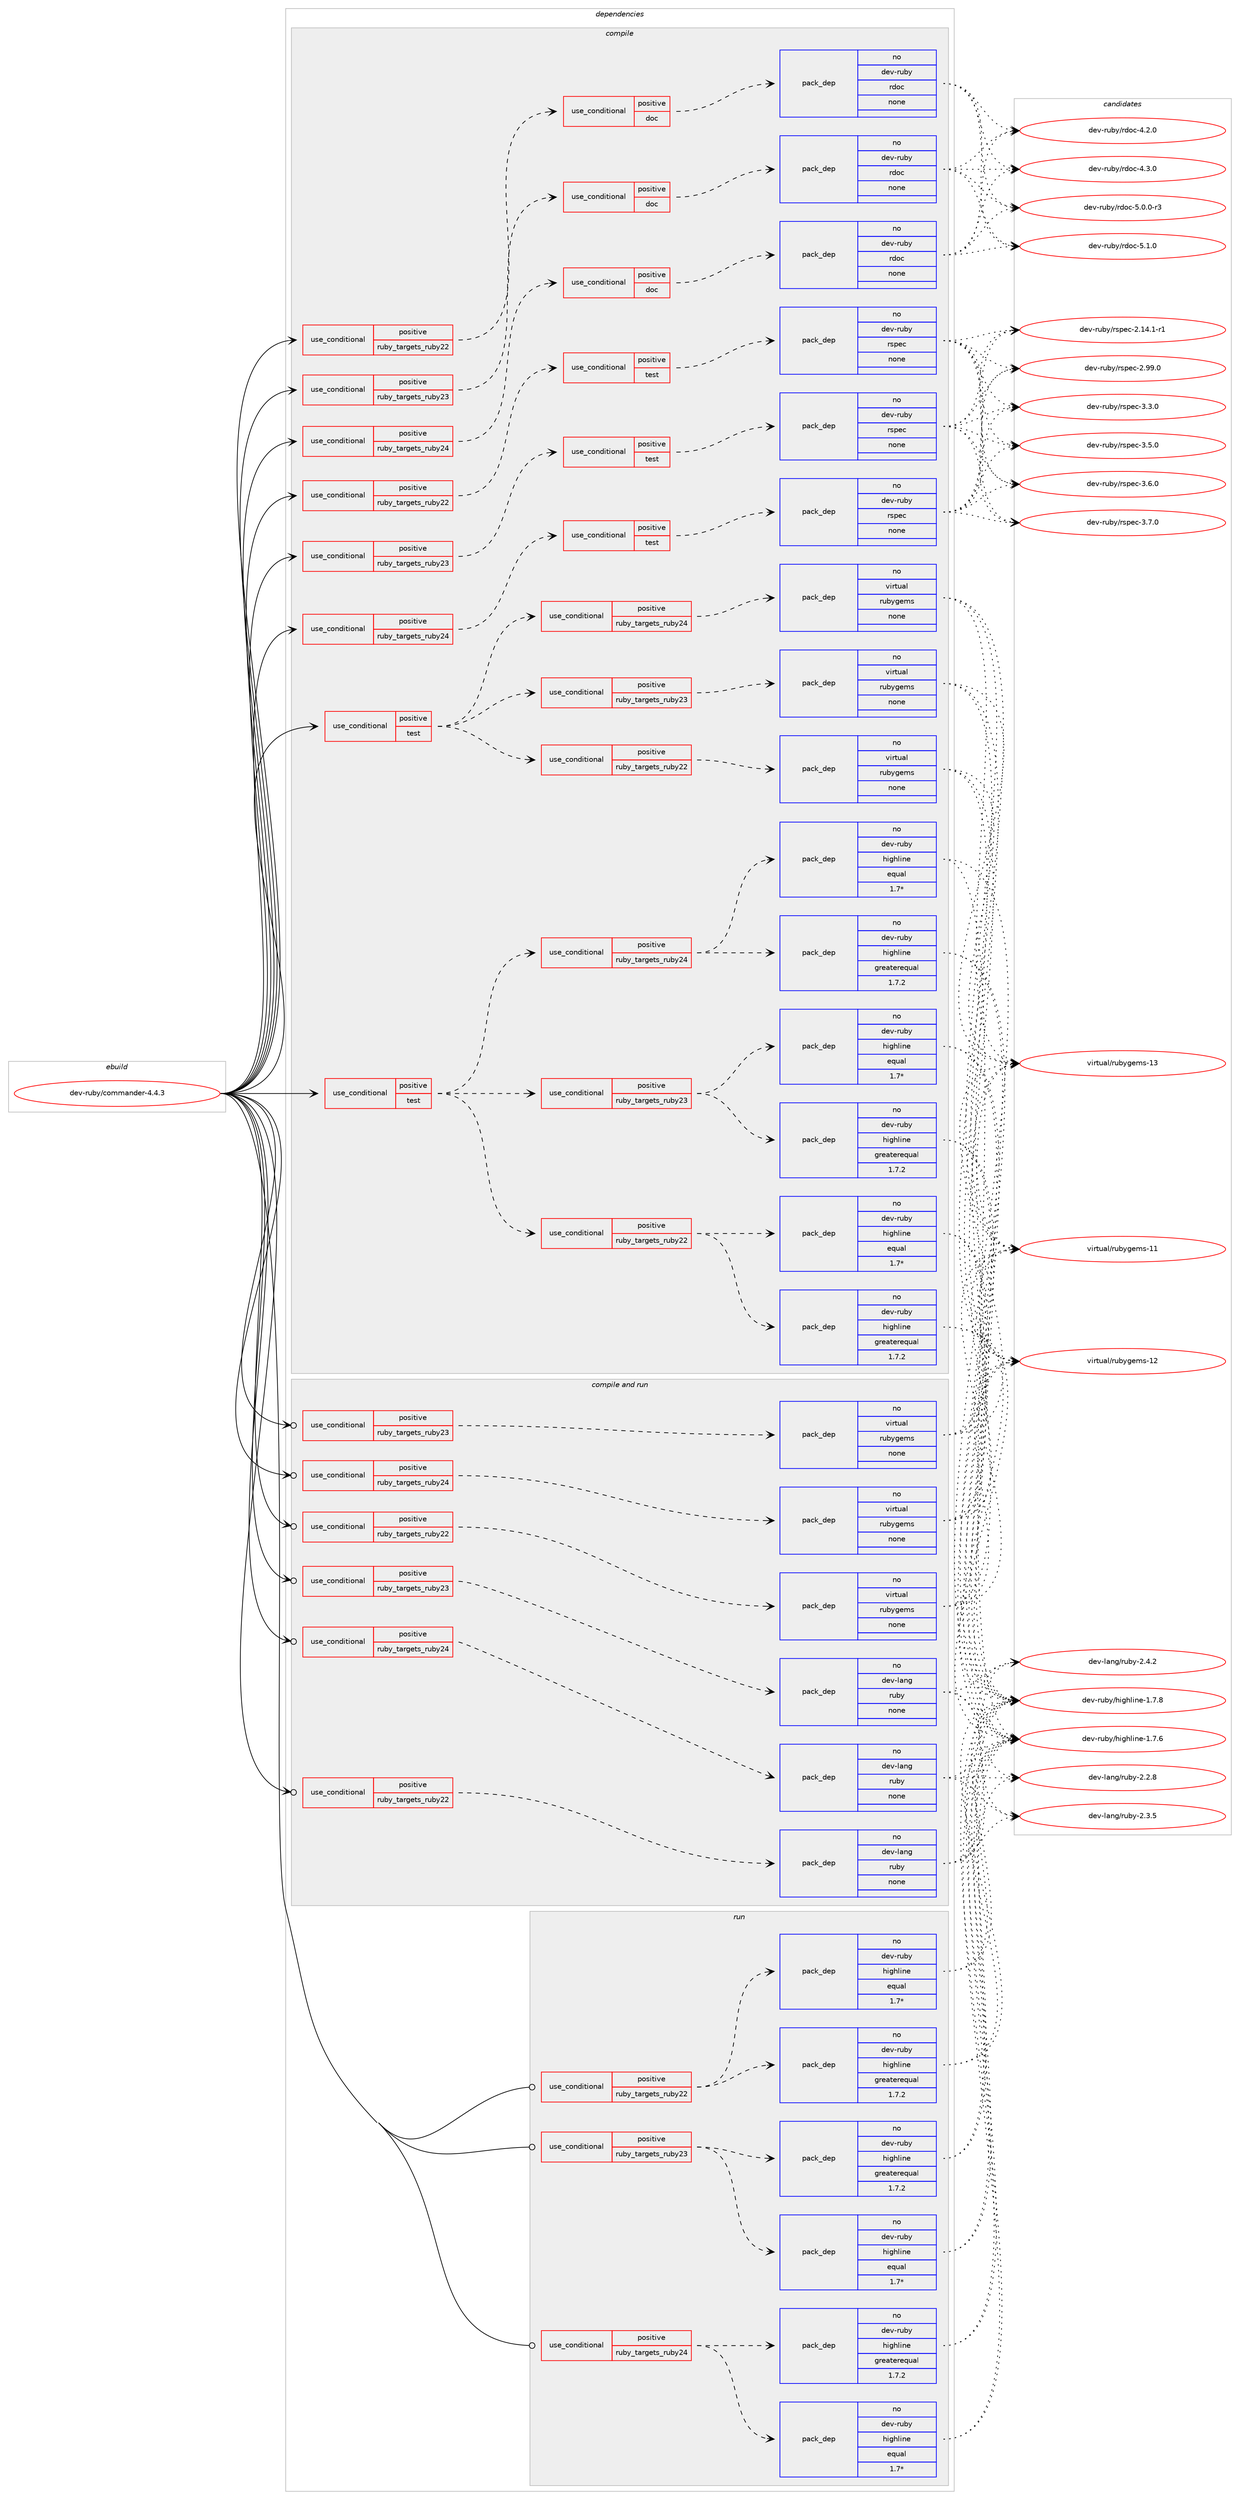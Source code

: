 digraph prolog {

# *************
# Graph options
# *************

newrank=true;
concentrate=true;
compound=true;
graph [rankdir=LR,fontname=Helvetica,fontsize=10,ranksep=1.5];#, ranksep=2.5, nodesep=0.2];
edge  [arrowhead=vee];
node  [fontname=Helvetica,fontsize=10];

# **********
# The ebuild
# **********

subgraph cluster_leftcol {
color=gray;
rank=same;
label=<<i>ebuild</i>>;
id [label="dev-ruby/commander-4.4.3", color=red, width=4, href="../dev-ruby/commander-4.4.3.svg"];
}

# ****************
# The dependencies
# ****************

subgraph cluster_midcol {
color=gray;
label=<<i>dependencies</i>>;
subgraph cluster_compile {
fillcolor="#eeeeee";
style=filled;
label=<<i>compile</i>>;
subgraph cond54605 {
dependency233995 [label=<<TABLE BORDER="0" CELLBORDER="1" CELLSPACING="0" CELLPADDING="4"><TR><TD ROWSPAN="3" CELLPADDING="10">use_conditional</TD></TR><TR><TD>positive</TD></TR><TR><TD>ruby_targets_ruby22</TD></TR></TABLE>>, shape=none, color=red];
subgraph cond54606 {
dependency233996 [label=<<TABLE BORDER="0" CELLBORDER="1" CELLSPACING="0" CELLPADDING="4"><TR><TD ROWSPAN="3" CELLPADDING="10">use_conditional</TD></TR><TR><TD>positive</TD></TR><TR><TD>doc</TD></TR></TABLE>>, shape=none, color=red];
subgraph pack175316 {
dependency233997 [label=<<TABLE BORDER="0" CELLBORDER="1" CELLSPACING="0" CELLPADDING="4" WIDTH="220"><TR><TD ROWSPAN="6" CELLPADDING="30">pack_dep</TD></TR><TR><TD WIDTH="110">no</TD></TR><TR><TD>dev-ruby</TD></TR><TR><TD>rdoc</TD></TR><TR><TD>none</TD></TR><TR><TD></TD></TR></TABLE>>, shape=none, color=blue];
}
dependency233996:e -> dependency233997:w [weight=20,style="dashed",arrowhead="vee"];
}
dependency233995:e -> dependency233996:w [weight=20,style="dashed",arrowhead="vee"];
}
id:e -> dependency233995:w [weight=20,style="solid",arrowhead="vee"];
subgraph cond54607 {
dependency233998 [label=<<TABLE BORDER="0" CELLBORDER="1" CELLSPACING="0" CELLPADDING="4"><TR><TD ROWSPAN="3" CELLPADDING="10">use_conditional</TD></TR><TR><TD>positive</TD></TR><TR><TD>ruby_targets_ruby22</TD></TR></TABLE>>, shape=none, color=red];
subgraph cond54608 {
dependency233999 [label=<<TABLE BORDER="0" CELLBORDER="1" CELLSPACING="0" CELLPADDING="4"><TR><TD ROWSPAN="3" CELLPADDING="10">use_conditional</TD></TR><TR><TD>positive</TD></TR><TR><TD>test</TD></TR></TABLE>>, shape=none, color=red];
subgraph pack175317 {
dependency234000 [label=<<TABLE BORDER="0" CELLBORDER="1" CELLSPACING="0" CELLPADDING="4" WIDTH="220"><TR><TD ROWSPAN="6" CELLPADDING="30">pack_dep</TD></TR><TR><TD WIDTH="110">no</TD></TR><TR><TD>dev-ruby</TD></TR><TR><TD>rspec</TD></TR><TR><TD>none</TD></TR><TR><TD></TD></TR></TABLE>>, shape=none, color=blue];
}
dependency233999:e -> dependency234000:w [weight=20,style="dashed",arrowhead="vee"];
}
dependency233998:e -> dependency233999:w [weight=20,style="dashed",arrowhead="vee"];
}
id:e -> dependency233998:w [weight=20,style="solid",arrowhead="vee"];
subgraph cond54609 {
dependency234001 [label=<<TABLE BORDER="0" CELLBORDER="1" CELLSPACING="0" CELLPADDING="4"><TR><TD ROWSPAN="3" CELLPADDING="10">use_conditional</TD></TR><TR><TD>positive</TD></TR><TR><TD>ruby_targets_ruby23</TD></TR></TABLE>>, shape=none, color=red];
subgraph cond54610 {
dependency234002 [label=<<TABLE BORDER="0" CELLBORDER="1" CELLSPACING="0" CELLPADDING="4"><TR><TD ROWSPAN="3" CELLPADDING="10">use_conditional</TD></TR><TR><TD>positive</TD></TR><TR><TD>doc</TD></TR></TABLE>>, shape=none, color=red];
subgraph pack175318 {
dependency234003 [label=<<TABLE BORDER="0" CELLBORDER="1" CELLSPACING="0" CELLPADDING="4" WIDTH="220"><TR><TD ROWSPAN="6" CELLPADDING="30">pack_dep</TD></TR><TR><TD WIDTH="110">no</TD></TR><TR><TD>dev-ruby</TD></TR><TR><TD>rdoc</TD></TR><TR><TD>none</TD></TR><TR><TD></TD></TR></TABLE>>, shape=none, color=blue];
}
dependency234002:e -> dependency234003:w [weight=20,style="dashed",arrowhead="vee"];
}
dependency234001:e -> dependency234002:w [weight=20,style="dashed",arrowhead="vee"];
}
id:e -> dependency234001:w [weight=20,style="solid",arrowhead="vee"];
subgraph cond54611 {
dependency234004 [label=<<TABLE BORDER="0" CELLBORDER="1" CELLSPACING="0" CELLPADDING="4"><TR><TD ROWSPAN="3" CELLPADDING="10">use_conditional</TD></TR><TR><TD>positive</TD></TR><TR><TD>ruby_targets_ruby23</TD></TR></TABLE>>, shape=none, color=red];
subgraph cond54612 {
dependency234005 [label=<<TABLE BORDER="0" CELLBORDER="1" CELLSPACING="0" CELLPADDING="4"><TR><TD ROWSPAN="3" CELLPADDING="10">use_conditional</TD></TR><TR><TD>positive</TD></TR><TR><TD>test</TD></TR></TABLE>>, shape=none, color=red];
subgraph pack175319 {
dependency234006 [label=<<TABLE BORDER="0" CELLBORDER="1" CELLSPACING="0" CELLPADDING="4" WIDTH="220"><TR><TD ROWSPAN="6" CELLPADDING="30">pack_dep</TD></TR><TR><TD WIDTH="110">no</TD></TR><TR><TD>dev-ruby</TD></TR><TR><TD>rspec</TD></TR><TR><TD>none</TD></TR><TR><TD></TD></TR></TABLE>>, shape=none, color=blue];
}
dependency234005:e -> dependency234006:w [weight=20,style="dashed",arrowhead="vee"];
}
dependency234004:e -> dependency234005:w [weight=20,style="dashed",arrowhead="vee"];
}
id:e -> dependency234004:w [weight=20,style="solid",arrowhead="vee"];
subgraph cond54613 {
dependency234007 [label=<<TABLE BORDER="0" CELLBORDER="1" CELLSPACING="0" CELLPADDING="4"><TR><TD ROWSPAN="3" CELLPADDING="10">use_conditional</TD></TR><TR><TD>positive</TD></TR><TR><TD>ruby_targets_ruby24</TD></TR></TABLE>>, shape=none, color=red];
subgraph cond54614 {
dependency234008 [label=<<TABLE BORDER="0" CELLBORDER="1" CELLSPACING="0" CELLPADDING="4"><TR><TD ROWSPAN="3" CELLPADDING="10">use_conditional</TD></TR><TR><TD>positive</TD></TR><TR><TD>doc</TD></TR></TABLE>>, shape=none, color=red];
subgraph pack175320 {
dependency234009 [label=<<TABLE BORDER="0" CELLBORDER="1" CELLSPACING="0" CELLPADDING="4" WIDTH="220"><TR><TD ROWSPAN="6" CELLPADDING="30">pack_dep</TD></TR><TR><TD WIDTH="110">no</TD></TR><TR><TD>dev-ruby</TD></TR><TR><TD>rdoc</TD></TR><TR><TD>none</TD></TR><TR><TD></TD></TR></TABLE>>, shape=none, color=blue];
}
dependency234008:e -> dependency234009:w [weight=20,style="dashed",arrowhead="vee"];
}
dependency234007:e -> dependency234008:w [weight=20,style="dashed",arrowhead="vee"];
}
id:e -> dependency234007:w [weight=20,style="solid",arrowhead="vee"];
subgraph cond54615 {
dependency234010 [label=<<TABLE BORDER="0" CELLBORDER="1" CELLSPACING="0" CELLPADDING="4"><TR><TD ROWSPAN="3" CELLPADDING="10">use_conditional</TD></TR><TR><TD>positive</TD></TR><TR><TD>ruby_targets_ruby24</TD></TR></TABLE>>, shape=none, color=red];
subgraph cond54616 {
dependency234011 [label=<<TABLE BORDER="0" CELLBORDER="1" CELLSPACING="0" CELLPADDING="4"><TR><TD ROWSPAN="3" CELLPADDING="10">use_conditional</TD></TR><TR><TD>positive</TD></TR><TR><TD>test</TD></TR></TABLE>>, shape=none, color=red];
subgraph pack175321 {
dependency234012 [label=<<TABLE BORDER="0" CELLBORDER="1" CELLSPACING="0" CELLPADDING="4" WIDTH="220"><TR><TD ROWSPAN="6" CELLPADDING="30">pack_dep</TD></TR><TR><TD WIDTH="110">no</TD></TR><TR><TD>dev-ruby</TD></TR><TR><TD>rspec</TD></TR><TR><TD>none</TD></TR><TR><TD></TD></TR></TABLE>>, shape=none, color=blue];
}
dependency234011:e -> dependency234012:w [weight=20,style="dashed",arrowhead="vee"];
}
dependency234010:e -> dependency234011:w [weight=20,style="dashed",arrowhead="vee"];
}
id:e -> dependency234010:w [weight=20,style="solid",arrowhead="vee"];
subgraph cond54617 {
dependency234013 [label=<<TABLE BORDER="0" CELLBORDER="1" CELLSPACING="0" CELLPADDING="4"><TR><TD ROWSPAN="3" CELLPADDING="10">use_conditional</TD></TR><TR><TD>positive</TD></TR><TR><TD>test</TD></TR></TABLE>>, shape=none, color=red];
subgraph cond54618 {
dependency234014 [label=<<TABLE BORDER="0" CELLBORDER="1" CELLSPACING="0" CELLPADDING="4"><TR><TD ROWSPAN="3" CELLPADDING="10">use_conditional</TD></TR><TR><TD>positive</TD></TR><TR><TD>ruby_targets_ruby22</TD></TR></TABLE>>, shape=none, color=red];
subgraph pack175322 {
dependency234015 [label=<<TABLE BORDER="0" CELLBORDER="1" CELLSPACING="0" CELLPADDING="4" WIDTH="220"><TR><TD ROWSPAN="6" CELLPADDING="30">pack_dep</TD></TR><TR><TD WIDTH="110">no</TD></TR><TR><TD>dev-ruby</TD></TR><TR><TD>highline</TD></TR><TR><TD>greaterequal</TD></TR><TR><TD>1.7.2</TD></TR></TABLE>>, shape=none, color=blue];
}
dependency234014:e -> dependency234015:w [weight=20,style="dashed",arrowhead="vee"];
subgraph pack175323 {
dependency234016 [label=<<TABLE BORDER="0" CELLBORDER="1" CELLSPACING="0" CELLPADDING="4" WIDTH="220"><TR><TD ROWSPAN="6" CELLPADDING="30">pack_dep</TD></TR><TR><TD WIDTH="110">no</TD></TR><TR><TD>dev-ruby</TD></TR><TR><TD>highline</TD></TR><TR><TD>equal</TD></TR><TR><TD>1.7*</TD></TR></TABLE>>, shape=none, color=blue];
}
dependency234014:e -> dependency234016:w [weight=20,style="dashed",arrowhead="vee"];
}
dependency234013:e -> dependency234014:w [weight=20,style="dashed",arrowhead="vee"];
subgraph cond54619 {
dependency234017 [label=<<TABLE BORDER="0" CELLBORDER="1" CELLSPACING="0" CELLPADDING="4"><TR><TD ROWSPAN="3" CELLPADDING="10">use_conditional</TD></TR><TR><TD>positive</TD></TR><TR><TD>ruby_targets_ruby23</TD></TR></TABLE>>, shape=none, color=red];
subgraph pack175324 {
dependency234018 [label=<<TABLE BORDER="0" CELLBORDER="1" CELLSPACING="0" CELLPADDING="4" WIDTH="220"><TR><TD ROWSPAN="6" CELLPADDING="30">pack_dep</TD></TR><TR><TD WIDTH="110">no</TD></TR><TR><TD>dev-ruby</TD></TR><TR><TD>highline</TD></TR><TR><TD>greaterequal</TD></TR><TR><TD>1.7.2</TD></TR></TABLE>>, shape=none, color=blue];
}
dependency234017:e -> dependency234018:w [weight=20,style="dashed",arrowhead="vee"];
subgraph pack175325 {
dependency234019 [label=<<TABLE BORDER="0" CELLBORDER="1" CELLSPACING="0" CELLPADDING="4" WIDTH="220"><TR><TD ROWSPAN="6" CELLPADDING="30">pack_dep</TD></TR><TR><TD WIDTH="110">no</TD></TR><TR><TD>dev-ruby</TD></TR><TR><TD>highline</TD></TR><TR><TD>equal</TD></TR><TR><TD>1.7*</TD></TR></TABLE>>, shape=none, color=blue];
}
dependency234017:e -> dependency234019:w [weight=20,style="dashed",arrowhead="vee"];
}
dependency234013:e -> dependency234017:w [weight=20,style="dashed",arrowhead="vee"];
subgraph cond54620 {
dependency234020 [label=<<TABLE BORDER="0" CELLBORDER="1" CELLSPACING="0" CELLPADDING="4"><TR><TD ROWSPAN="3" CELLPADDING="10">use_conditional</TD></TR><TR><TD>positive</TD></TR><TR><TD>ruby_targets_ruby24</TD></TR></TABLE>>, shape=none, color=red];
subgraph pack175326 {
dependency234021 [label=<<TABLE BORDER="0" CELLBORDER="1" CELLSPACING="0" CELLPADDING="4" WIDTH="220"><TR><TD ROWSPAN="6" CELLPADDING="30">pack_dep</TD></TR><TR><TD WIDTH="110">no</TD></TR><TR><TD>dev-ruby</TD></TR><TR><TD>highline</TD></TR><TR><TD>greaterequal</TD></TR><TR><TD>1.7.2</TD></TR></TABLE>>, shape=none, color=blue];
}
dependency234020:e -> dependency234021:w [weight=20,style="dashed",arrowhead="vee"];
subgraph pack175327 {
dependency234022 [label=<<TABLE BORDER="0" CELLBORDER="1" CELLSPACING="0" CELLPADDING="4" WIDTH="220"><TR><TD ROWSPAN="6" CELLPADDING="30">pack_dep</TD></TR><TR><TD WIDTH="110">no</TD></TR><TR><TD>dev-ruby</TD></TR><TR><TD>highline</TD></TR><TR><TD>equal</TD></TR><TR><TD>1.7*</TD></TR></TABLE>>, shape=none, color=blue];
}
dependency234020:e -> dependency234022:w [weight=20,style="dashed",arrowhead="vee"];
}
dependency234013:e -> dependency234020:w [weight=20,style="dashed",arrowhead="vee"];
}
id:e -> dependency234013:w [weight=20,style="solid",arrowhead="vee"];
subgraph cond54621 {
dependency234023 [label=<<TABLE BORDER="0" CELLBORDER="1" CELLSPACING="0" CELLPADDING="4"><TR><TD ROWSPAN="3" CELLPADDING="10">use_conditional</TD></TR><TR><TD>positive</TD></TR><TR><TD>test</TD></TR></TABLE>>, shape=none, color=red];
subgraph cond54622 {
dependency234024 [label=<<TABLE BORDER="0" CELLBORDER="1" CELLSPACING="0" CELLPADDING="4"><TR><TD ROWSPAN="3" CELLPADDING="10">use_conditional</TD></TR><TR><TD>positive</TD></TR><TR><TD>ruby_targets_ruby22</TD></TR></TABLE>>, shape=none, color=red];
subgraph pack175328 {
dependency234025 [label=<<TABLE BORDER="0" CELLBORDER="1" CELLSPACING="0" CELLPADDING="4" WIDTH="220"><TR><TD ROWSPAN="6" CELLPADDING="30">pack_dep</TD></TR><TR><TD WIDTH="110">no</TD></TR><TR><TD>virtual</TD></TR><TR><TD>rubygems</TD></TR><TR><TD>none</TD></TR><TR><TD></TD></TR></TABLE>>, shape=none, color=blue];
}
dependency234024:e -> dependency234025:w [weight=20,style="dashed",arrowhead="vee"];
}
dependency234023:e -> dependency234024:w [weight=20,style="dashed",arrowhead="vee"];
subgraph cond54623 {
dependency234026 [label=<<TABLE BORDER="0" CELLBORDER="1" CELLSPACING="0" CELLPADDING="4"><TR><TD ROWSPAN="3" CELLPADDING="10">use_conditional</TD></TR><TR><TD>positive</TD></TR><TR><TD>ruby_targets_ruby23</TD></TR></TABLE>>, shape=none, color=red];
subgraph pack175329 {
dependency234027 [label=<<TABLE BORDER="0" CELLBORDER="1" CELLSPACING="0" CELLPADDING="4" WIDTH="220"><TR><TD ROWSPAN="6" CELLPADDING="30">pack_dep</TD></TR><TR><TD WIDTH="110">no</TD></TR><TR><TD>virtual</TD></TR><TR><TD>rubygems</TD></TR><TR><TD>none</TD></TR><TR><TD></TD></TR></TABLE>>, shape=none, color=blue];
}
dependency234026:e -> dependency234027:w [weight=20,style="dashed",arrowhead="vee"];
}
dependency234023:e -> dependency234026:w [weight=20,style="dashed",arrowhead="vee"];
subgraph cond54624 {
dependency234028 [label=<<TABLE BORDER="0" CELLBORDER="1" CELLSPACING="0" CELLPADDING="4"><TR><TD ROWSPAN="3" CELLPADDING="10">use_conditional</TD></TR><TR><TD>positive</TD></TR><TR><TD>ruby_targets_ruby24</TD></TR></TABLE>>, shape=none, color=red];
subgraph pack175330 {
dependency234029 [label=<<TABLE BORDER="0" CELLBORDER="1" CELLSPACING="0" CELLPADDING="4" WIDTH="220"><TR><TD ROWSPAN="6" CELLPADDING="30">pack_dep</TD></TR><TR><TD WIDTH="110">no</TD></TR><TR><TD>virtual</TD></TR><TR><TD>rubygems</TD></TR><TR><TD>none</TD></TR><TR><TD></TD></TR></TABLE>>, shape=none, color=blue];
}
dependency234028:e -> dependency234029:w [weight=20,style="dashed",arrowhead="vee"];
}
dependency234023:e -> dependency234028:w [weight=20,style="dashed",arrowhead="vee"];
}
id:e -> dependency234023:w [weight=20,style="solid",arrowhead="vee"];
}
subgraph cluster_compileandrun {
fillcolor="#eeeeee";
style=filled;
label=<<i>compile and run</i>>;
subgraph cond54625 {
dependency234030 [label=<<TABLE BORDER="0" CELLBORDER="1" CELLSPACING="0" CELLPADDING="4"><TR><TD ROWSPAN="3" CELLPADDING="10">use_conditional</TD></TR><TR><TD>positive</TD></TR><TR><TD>ruby_targets_ruby22</TD></TR></TABLE>>, shape=none, color=red];
subgraph pack175331 {
dependency234031 [label=<<TABLE BORDER="0" CELLBORDER="1" CELLSPACING="0" CELLPADDING="4" WIDTH="220"><TR><TD ROWSPAN="6" CELLPADDING="30">pack_dep</TD></TR><TR><TD WIDTH="110">no</TD></TR><TR><TD>dev-lang</TD></TR><TR><TD>ruby</TD></TR><TR><TD>none</TD></TR><TR><TD></TD></TR></TABLE>>, shape=none, color=blue];
}
dependency234030:e -> dependency234031:w [weight=20,style="dashed",arrowhead="vee"];
}
id:e -> dependency234030:w [weight=20,style="solid",arrowhead="odotvee"];
subgraph cond54626 {
dependency234032 [label=<<TABLE BORDER="0" CELLBORDER="1" CELLSPACING="0" CELLPADDING="4"><TR><TD ROWSPAN="3" CELLPADDING="10">use_conditional</TD></TR><TR><TD>positive</TD></TR><TR><TD>ruby_targets_ruby22</TD></TR></TABLE>>, shape=none, color=red];
subgraph pack175332 {
dependency234033 [label=<<TABLE BORDER="0" CELLBORDER="1" CELLSPACING="0" CELLPADDING="4" WIDTH="220"><TR><TD ROWSPAN="6" CELLPADDING="30">pack_dep</TD></TR><TR><TD WIDTH="110">no</TD></TR><TR><TD>virtual</TD></TR><TR><TD>rubygems</TD></TR><TR><TD>none</TD></TR><TR><TD></TD></TR></TABLE>>, shape=none, color=blue];
}
dependency234032:e -> dependency234033:w [weight=20,style="dashed",arrowhead="vee"];
}
id:e -> dependency234032:w [weight=20,style="solid",arrowhead="odotvee"];
subgraph cond54627 {
dependency234034 [label=<<TABLE BORDER="0" CELLBORDER="1" CELLSPACING="0" CELLPADDING="4"><TR><TD ROWSPAN="3" CELLPADDING="10">use_conditional</TD></TR><TR><TD>positive</TD></TR><TR><TD>ruby_targets_ruby23</TD></TR></TABLE>>, shape=none, color=red];
subgraph pack175333 {
dependency234035 [label=<<TABLE BORDER="0" CELLBORDER="1" CELLSPACING="0" CELLPADDING="4" WIDTH="220"><TR><TD ROWSPAN="6" CELLPADDING="30">pack_dep</TD></TR><TR><TD WIDTH="110">no</TD></TR><TR><TD>dev-lang</TD></TR><TR><TD>ruby</TD></TR><TR><TD>none</TD></TR><TR><TD></TD></TR></TABLE>>, shape=none, color=blue];
}
dependency234034:e -> dependency234035:w [weight=20,style="dashed",arrowhead="vee"];
}
id:e -> dependency234034:w [weight=20,style="solid",arrowhead="odotvee"];
subgraph cond54628 {
dependency234036 [label=<<TABLE BORDER="0" CELLBORDER="1" CELLSPACING="0" CELLPADDING="4"><TR><TD ROWSPAN="3" CELLPADDING="10">use_conditional</TD></TR><TR><TD>positive</TD></TR><TR><TD>ruby_targets_ruby23</TD></TR></TABLE>>, shape=none, color=red];
subgraph pack175334 {
dependency234037 [label=<<TABLE BORDER="0" CELLBORDER="1" CELLSPACING="0" CELLPADDING="4" WIDTH="220"><TR><TD ROWSPAN="6" CELLPADDING="30">pack_dep</TD></TR><TR><TD WIDTH="110">no</TD></TR><TR><TD>virtual</TD></TR><TR><TD>rubygems</TD></TR><TR><TD>none</TD></TR><TR><TD></TD></TR></TABLE>>, shape=none, color=blue];
}
dependency234036:e -> dependency234037:w [weight=20,style="dashed",arrowhead="vee"];
}
id:e -> dependency234036:w [weight=20,style="solid",arrowhead="odotvee"];
subgraph cond54629 {
dependency234038 [label=<<TABLE BORDER="0" CELLBORDER="1" CELLSPACING="0" CELLPADDING="4"><TR><TD ROWSPAN="3" CELLPADDING="10">use_conditional</TD></TR><TR><TD>positive</TD></TR><TR><TD>ruby_targets_ruby24</TD></TR></TABLE>>, shape=none, color=red];
subgraph pack175335 {
dependency234039 [label=<<TABLE BORDER="0" CELLBORDER="1" CELLSPACING="0" CELLPADDING="4" WIDTH="220"><TR><TD ROWSPAN="6" CELLPADDING="30">pack_dep</TD></TR><TR><TD WIDTH="110">no</TD></TR><TR><TD>dev-lang</TD></TR><TR><TD>ruby</TD></TR><TR><TD>none</TD></TR><TR><TD></TD></TR></TABLE>>, shape=none, color=blue];
}
dependency234038:e -> dependency234039:w [weight=20,style="dashed",arrowhead="vee"];
}
id:e -> dependency234038:w [weight=20,style="solid",arrowhead="odotvee"];
subgraph cond54630 {
dependency234040 [label=<<TABLE BORDER="0" CELLBORDER="1" CELLSPACING="0" CELLPADDING="4"><TR><TD ROWSPAN="3" CELLPADDING="10">use_conditional</TD></TR><TR><TD>positive</TD></TR><TR><TD>ruby_targets_ruby24</TD></TR></TABLE>>, shape=none, color=red];
subgraph pack175336 {
dependency234041 [label=<<TABLE BORDER="0" CELLBORDER="1" CELLSPACING="0" CELLPADDING="4" WIDTH="220"><TR><TD ROWSPAN="6" CELLPADDING="30">pack_dep</TD></TR><TR><TD WIDTH="110">no</TD></TR><TR><TD>virtual</TD></TR><TR><TD>rubygems</TD></TR><TR><TD>none</TD></TR><TR><TD></TD></TR></TABLE>>, shape=none, color=blue];
}
dependency234040:e -> dependency234041:w [weight=20,style="dashed",arrowhead="vee"];
}
id:e -> dependency234040:w [weight=20,style="solid",arrowhead="odotvee"];
}
subgraph cluster_run {
fillcolor="#eeeeee";
style=filled;
label=<<i>run</i>>;
subgraph cond54631 {
dependency234042 [label=<<TABLE BORDER="0" CELLBORDER="1" CELLSPACING="0" CELLPADDING="4"><TR><TD ROWSPAN="3" CELLPADDING="10">use_conditional</TD></TR><TR><TD>positive</TD></TR><TR><TD>ruby_targets_ruby22</TD></TR></TABLE>>, shape=none, color=red];
subgraph pack175337 {
dependency234043 [label=<<TABLE BORDER="0" CELLBORDER="1" CELLSPACING="0" CELLPADDING="4" WIDTH="220"><TR><TD ROWSPAN="6" CELLPADDING="30">pack_dep</TD></TR><TR><TD WIDTH="110">no</TD></TR><TR><TD>dev-ruby</TD></TR><TR><TD>highline</TD></TR><TR><TD>greaterequal</TD></TR><TR><TD>1.7.2</TD></TR></TABLE>>, shape=none, color=blue];
}
dependency234042:e -> dependency234043:w [weight=20,style="dashed",arrowhead="vee"];
subgraph pack175338 {
dependency234044 [label=<<TABLE BORDER="0" CELLBORDER="1" CELLSPACING="0" CELLPADDING="4" WIDTH="220"><TR><TD ROWSPAN="6" CELLPADDING="30">pack_dep</TD></TR><TR><TD WIDTH="110">no</TD></TR><TR><TD>dev-ruby</TD></TR><TR><TD>highline</TD></TR><TR><TD>equal</TD></TR><TR><TD>1.7*</TD></TR></TABLE>>, shape=none, color=blue];
}
dependency234042:e -> dependency234044:w [weight=20,style="dashed",arrowhead="vee"];
}
id:e -> dependency234042:w [weight=20,style="solid",arrowhead="odot"];
subgraph cond54632 {
dependency234045 [label=<<TABLE BORDER="0" CELLBORDER="1" CELLSPACING="0" CELLPADDING="4"><TR><TD ROWSPAN="3" CELLPADDING="10">use_conditional</TD></TR><TR><TD>positive</TD></TR><TR><TD>ruby_targets_ruby23</TD></TR></TABLE>>, shape=none, color=red];
subgraph pack175339 {
dependency234046 [label=<<TABLE BORDER="0" CELLBORDER="1" CELLSPACING="0" CELLPADDING="4" WIDTH="220"><TR><TD ROWSPAN="6" CELLPADDING="30">pack_dep</TD></TR><TR><TD WIDTH="110">no</TD></TR><TR><TD>dev-ruby</TD></TR><TR><TD>highline</TD></TR><TR><TD>greaterequal</TD></TR><TR><TD>1.7.2</TD></TR></TABLE>>, shape=none, color=blue];
}
dependency234045:e -> dependency234046:w [weight=20,style="dashed",arrowhead="vee"];
subgraph pack175340 {
dependency234047 [label=<<TABLE BORDER="0" CELLBORDER="1" CELLSPACING="0" CELLPADDING="4" WIDTH="220"><TR><TD ROWSPAN="6" CELLPADDING="30">pack_dep</TD></TR><TR><TD WIDTH="110">no</TD></TR><TR><TD>dev-ruby</TD></TR><TR><TD>highline</TD></TR><TR><TD>equal</TD></TR><TR><TD>1.7*</TD></TR></TABLE>>, shape=none, color=blue];
}
dependency234045:e -> dependency234047:w [weight=20,style="dashed",arrowhead="vee"];
}
id:e -> dependency234045:w [weight=20,style="solid",arrowhead="odot"];
subgraph cond54633 {
dependency234048 [label=<<TABLE BORDER="0" CELLBORDER="1" CELLSPACING="0" CELLPADDING="4"><TR><TD ROWSPAN="3" CELLPADDING="10">use_conditional</TD></TR><TR><TD>positive</TD></TR><TR><TD>ruby_targets_ruby24</TD></TR></TABLE>>, shape=none, color=red];
subgraph pack175341 {
dependency234049 [label=<<TABLE BORDER="0" CELLBORDER="1" CELLSPACING="0" CELLPADDING="4" WIDTH="220"><TR><TD ROWSPAN="6" CELLPADDING="30">pack_dep</TD></TR><TR><TD WIDTH="110">no</TD></TR><TR><TD>dev-ruby</TD></TR><TR><TD>highline</TD></TR><TR><TD>greaterequal</TD></TR><TR><TD>1.7.2</TD></TR></TABLE>>, shape=none, color=blue];
}
dependency234048:e -> dependency234049:w [weight=20,style="dashed",arrowhead="vee"];
subgraph pack175342 {
dependency234050 [label=<<TABLE BORDER="0" CELLBORDER="1" CELLSPACING="0" CELLPADDING="4" WIDTH="220"><TR><TD ROWSPAN="6" CELLPADDING="30">pack_dep</TD></TR><TR><TD WIDTH="110">no</TD></TR><TR><TD>dev-ruby</TD></TR><TR><TD>highline</TD></TR><TR><TD>equal</TD></TR><TR><TD>1.7*</TD></TR></TABLE>>, shape=none, color=blue];
}
dependency234048:e -> dependency234050:w [weight=20,style="dashed",arrowhead="vee"];
}
id:e -> dependency234048:w [weight=20,style="solid",arrowhead="odot"];
}
}

# **************
# The candidates
# **************

subgraph cluster_choices {
rank=same;
color=gray;
label=<<i>candidates</i>>;

subgraph choice175316 {
color=black;
nodesep=1;
choice10010111845114117981214711410011199455246504648 [label="dev-ruby/rdoc-4.2.0", color=red, width=4,href="../dev-ruby/rdoc-4.2.0.svg"];
choice10010111845114117981214711410011199455246514648 [label="dev-ruby/rdoc-4.3.0", color=red, width=4,href="../dev-ruby/rdoc-4.3.0.svg"];
choice100101118451141179812147114100111994553464846484511451 [label="dev-ruby/rdoc-5.0.0-r3", color=red, width=4,href="../dev-ruby/rdoc-5.0.0-r3.svg"];
choice10010111845114117981214711410011199455346494648 [label="dev-ruby/rdoc-5.1.0", color=red, width=4,href="../dev-ruby/rdoc-5.1.0.svg"];
dependency233997:e -> choice10010111845114117981214711410011199455246504648:w [style=dotted,weight="100"];
dependency233997:e -> choice10010111845114117981214711410011199455246514648:w [style=dotted,weight="100"];
dependency233997:e -> choice100101118451141179812147114100111994553464846484511451:w [style=dotted,weight="100"];
dependency233997:e -> choice10010111845114117981214711410011199455346494648:w [style=dotted,weight="100"];
}
subgraph choice175317 {
color=black;
nodesep=1;
choice10010111845114117981214711411511210199455046495246494511449 [label="dev-ruby/rspec-2.14.1-r1", color=red, width=4,href="../dev-ruby/rspec-2.14.1-r1.svg"];
choice1001011184511411798121471141151121019945504657574648 [label="dev-ruby/rspec-2.99.0", color=red, width=4,href="../dev-ruby/rspec-2.99.0.svg"];
choice10010111845114117981214711411511210199455146514648 [label="dev-ruby/rspec-3.3.0", color=red, width=4,href="../dev-ruby/rspec-3.3.0.svg"];
choice10010111845114117981214711411511210199455146534648 [label="dev-ruby/rspec-3.5.0", color=red, width=4,href="../dev-ruby/rspec-3.5.0.svg"];
choice10010111845114117981214711411511210199455146544648 [label="dev-ruby/rspec-3.6.0", color=red, width=4,href="../dev-ruby/rspec-3.6.0.svg"];
choice10010111845114117981214711411511210199455146554648 [label="dev-ruby/rspec-3.7.0", color=red, width=4,href="../dev-ruby/rspec-3.7.0.svg"];
dependency234000:e -> choice10010111845114117981214711411511210199455046495246494511449:w [style=dotted,weight="100"];
dependency234000:e -> choice1001011184511411798121471141151121019945504657574648:w [style=dotted,weight="100"];
dependency234000:e -> choice10010111845114117981214711411511210199455146514648:w [style=dotted,weight="100"];
dependency234000:e -> choice10010111845114117981214711411511210199455146534648:w [style=dotted,weight="100"];
dependency234000:e -> choice10010111845114117981214711411511210199455146544648:w [style=dotted,weight="100"];
dependency234000:e -> choice10010111845114117981214711411511210199455146554648:w [style=dotted,weight="100"];
}
subgraph choice175318 {
color=black;
nodesep=1;
choice10010111845114117981214711410011199455246504648 [label="dev-ruby/rdoc-4.2.0", color=red, width=4,href="../dev-ruby/rdoc-4.2.0.svg"];
choice10010111845114117981214711410011199455246514648 [label="dev-ruby/rdoc-4.3.0", color=red, width=4,href="../dev-ruby/rdoc-4.3.0.svg"];
choice100101118451141179812147114100111994553464846484511451 [label="dev-ruby/rdoc-5.0.0-r3", color=red, width=4,href="../dev-ruby/rdoc-5.0.0-r3.svg"];
choice10010111845114117981214711410011199455346494648 [label="dev-ruby/rdoc-5.1.0", color=red, width=4,href="../dev-ruby/rdoc-5.1.0.svg"];
dependency234003:e -> choice10010111845114117981214711410011199455246504648:w [style=dotted,weight="100"];
dependency234003:e -> choice10010111845114117981214711410011199455246514648:w [style=dotted,weight="100"];
dependency234003:e -> choice100101118451141179812147114100111994553464846484511451:w [style=dotted,weight="100"];
dependency234003:e -> choice10010111845114117981214711410011199455346494648:w [style=dotted,weight="100"];
}
subgraph choice175319 {
color=black;
nodesep=1;
choice10010111845114117981214711411511210199455046495246494511449 [label="dev-ruby/rspec-2.14.1-r1", color=red, width=4,href="../dev-ruby/rspec-2.14.1-r1.svg"];
choice1001011184511411798121471141151121019945504657574648 [label="dev-ruby/rspec-2.99.0", color=red, width=4,href="../dev-ruby/rspec-2.99.0.svg"];
choice10010111845114117981214711411511210199455146514648 [label="dev-ruby/rspec-3.3.0", color=red, width=4,href="../dev-ruby/rspec-3.3.0.svg"];
choice10010111845114117981214711411511210199455146534648 [label="dev-ruby/rspec-3.5.0", color=red, width=4,href="../dev-ruby/rspec-3.5.0.svg"];
choice10010111845114117981214711411511210199455146544648 [label="dev-ruby/rspec-3.6.0", color=red, width=4,href="../dev-ruby/rspec-3.6.0.svg"];
choice10010111845114117981214711411511210199455146554648 [label="dev-ruby/rspec-3.7.0", color=red, width=4,href="../dev-ruby/rspec-3.7.0.svg"];
dependency234006:e -> choice10010111845114117981214711411511210199455046495246494511449:w [style=dotted,weight="100"];
dependency234006:e -> choice1001011184511411798121471141151121019945504657574648:w [style=dotted,weight="100"];
dependency234006:e -> choice10010111845114117981214711411511210199455146514648:w [style=dotted,weight="100"];
dependency234006:e -> choice10010111845114117981214711411511210199455146534648:w [style=dotted,weight="100"];
dependency234006:e -> choice10010111845114117981214711411511210199455146544648:w [style=dotted,weight="100"];
dependency234006:e -> choice10010111845114117981214711411511210199455146554648:w [style=dotted,weight="100"];
}
subgraph choice175320 {
color=black;
nodesep=1;
choice10010111845114117981214711410011199455246504648 [label="dev-ruby/rdoc-4.2.0", color=red, width=4,href="../dev-ruby/rdoc-4.2.0.svg"];
choice10010111845114117981214711410011199455246514648 [label="dev-ruby/rdoc-4.3.0", color=red, width=4,href="../dev-ruby/rdoc-4.3.0.svg"];
choice100101118451141179812147114100111994553464846484511451 [label="dev-ruby/rdoc-5.0.0-r3", color=red, width=4,href="../dev-ruby/rdoc-5.0.0-r3.svg"];
choice10010111845114117981214711410011199455346494648 [label="dev-ruby/rdoc-5.1.0", color=red, width=4,href="../dev-ruby/rdoc-5.1.0.svg"];
dependency234009:e -> choice10010111845114117981214711410011199455246504648:w [style=dotted,weight="100"];
dependency234009:e -> choice10010111845114117981214711410011199455246514648:w [style=dotted,weight="100"];
dependency234009:e -> choice100101118451141179812147114100111994553464846484511451:w [style=dotted,weight="100"];
dependency234009:e -> choice10010111845114117981214711410011199455346494648:w [style=dotted,weight="100"];
}
subgraph choice175321 {
color=black;
nodesep=1;
choice10010111845114117981214711411511210199455046495246494511449 [label="dev-ruby/rspec-2.14.1-r1", color=red, width=4,href="../dev-ruby/rspec-2.14.1-r1.svg"];
choice1001011184511411798121471141151121019945504657574648 [label="dev-ruby/rspec-2.99.0", color=red, width=4,href="../dev-ruby/rspec-2.99.0.svg"];
choice10010111845114117981214711411511210199455146514648 [label="dev-ruby/rspec-3.3.0", color=red, width=4,href="../dev-ruby/rspec-3.3.0.svg"];
choice10010111845114117981214711411511210199455146534648 [label="dev-ruby/rspec-3.5.0", color=red, width=4,href="../dev-ruby/rspec-3.5.0.svg"];
choice10010111845114117981214711411511210199455146544648 [label="dev-ruby/rspec-3.6.0", color=red, width=4,href="../dev-ruby/rspec-3.6.0.svg"];
choice10010111845114117981214711411511210199455146554648 [label="dev-ruby/rspec-3.7.0", color=red, width=4,href="../dev-ruby/rspec-3.7.0.svg"];
dependency234012:e -> choice10010111845114117981214711411511210199455046495246494511449:w [style=dotted,weight="100"];
dependency234012:e -> choice1001011184511411798121471141151121019945504657574648:w [style=dotted,weight="100"];
dependency234012:e -> choice10010111845114117981214711411511210199455146514648:w [style=dotted,weight="100"];
dependency234012:e -> choice10010111845114117981214711411511210199455146534648:w [style=dotted,weight="100"];
dependency234012:e -> choice10010111845114117981214711411511210199455146544648:w [style=dotted,weight="100"];
dependency234012:e -> choice10010111845114117981214711411511210199455146554648:w [style=dotted,weight="100"];
}
subgraph choice175322 {
color=black;
nodesep=1;
choice100101118451141179812147104105103104108105110101454946554654 [label="dev-ruby/highline-1.7.6", color=red, width=4,href="../dev-ruby/highline-1.7.6.svg"];
choice100101118451141179812147104105103104108105110101454946554656 [label="dev-ruby/highline-1.7.8", color=red, width=4,href="../dev-ruby/highline-1.7.8.svg"];
dependency234015:e -> choice100101118451141179812147104105103104108105110101454946554654:w [style=dotted,weight="100"];
dependency234015:e -> choice100101118451141179812147104105103104108105110101454946554656:w [style=dotted,weight="100"];
}
subgraph choice175323 {
color=black;
nodesep=1;
choice100101118451141179812147104105103104108105110101454946554654 [label="dev-ruby/highline-1.7.6", color=red, width=4,href="../dev-ruby/highline-1.7.6.svg"];
choice100101118451141179812147104105103104108105110101454946554656 [label="dev-ruby/highline-1.7.8", color=red, width=4,href="../dev-ruby/highline-1.7.8.svg"];
dependency234016:e -> choice100101118451141179812147104105103104108105110101454946554654:w [style=dotted,weight="100"];
dependency234016:e -> choice100101118451141179812147104105103104108105110101454946554656:w [style=dotted,weight="100"];
}
subgraph choice175324 {
color=black;
nodesep=1;
choice100101118451141179812147104105103104108105110101454946554654 [label="dev-ruby/highline-1.7.6", color=red, width=4,href="../dev-ruby/highline-1.7.6.svg"];
choice100101118451141179812147104105103104108105110101454946554656 [label="dev-ruby/highline-1.7.8", color=red, width=4,href="../dev-ruby/highline-1.7.8.svg"];
dependency234018:e -> choice100101118451141179812147104105103104108105110101454946554654:w [style=dotted,weight="100"];
dependency234018:e -> choice100101118451141179812147104105103104108105110101454946554656:w [style=dotted,weight="100"];
}
subgraph choice175325 {
color=black;
nodesep=1;
choice100101118451141179812147104105103104108105110101454946554654 [label="dev-ruby/highline-1.7.6", color=red, width=4,href="../dev-ruby/highline-1.7.6.svg"];
choice100101118451141179812147104105103104108105110101454946554656 [label="dev-ruby/highline-1.7.8", color=red, width=4,href="../dev-ruby/highline-1.7.8.svg"];
dependency234019:e -> choice100101118451141179812147104105103104108105110101454946554654:w [style=dotted,weight="100"];
dependency234019:e -> choice100101118451141179812147104105103104108105110101454946554656:w [style=dotted,weight="100"];
}
subgraph choice175326 {
color=black;
nodesep=1;
choice100101118451141179812147104105103104108105110101454946554654 [label="dev-ruby/highline-1.7.6", color=red, width=4,href="../dev-ruby/highline-1.7.6.svg"];
choice100101118451141179812147104105103104108105110101454946554656 [label="dev-ruby/highline-1.7.8", color=red, width=4,href="../dev-ruby/highline-1.7.8.svg"];
dependency234021:e -> choice100101118451141179812147104105103104108105110101454946554654:w [style=dotted,weight="100"];
dependency234021:e -> choice100101118451141179812147104105103104108105110101454946554656:w [style=dotted,weight="100"];
}
subgraph choice175327 {
color=black;
nodesep=1;
choice100101118451141179812147104105103104108105110101454946554654 [label="dev-ruby/highline-1.7.6", color=red, width=4,href="../dev-ruby/highline-1.7.6.svg"];
choice100101118451141179812147104105103104108105110101454946554656 [label="dev-ruby/highline-1.7.8", color=red, width=4,href="../dev-ruby/highline-1.7.8.svg"];
dependency234022:e -> choice100101118451141179812147104105103104108105110101454946554654:w [style=dotted,weight="100"];
dependency234022:e -> choice100101118451141179812147104105103104108105110101454946554656:w [style=dotted,weight="100"];
}
subgraph choice175328 {
color=black;
nodesep=1;
choice118105114116117971084711411798121103101109115454949 [label="virtual/rubygems-11", color=red, width=4,href="../virtual/rubygems-11.svg"];
choice118105114116117971084711411798121103101109115454950 [label="virtual/rubygems-12", color=red, width=4,href="../virtual/rubygems-12.svg"];
choice118105114116117971084711411798121103101109115454951 [label="virtual/rubygems-13", color=red, width=4,href="../virtual/rubygems-13.svg"];
dependency234025:e -> choice118105114116117971084711411798121103101109115454949:w [style=dotted,weight="100"];
dependency234025:e -> choice118105114116117971084711411798121103101109115454950:w [style=dotted,weight="100"];
dependency234025:e -> choice118105114116117971084711411798121103101109115454951:w [style=dotted,weight="100"];
}
subgraph choice175329 {
color=black;
nodesep=1;
choice118105114116117971084711411798121103101109115454949 [label="virtual/rubygems-11", color=red, width=4,href="../virtual/rubygems-11.svg"];
choice118105114116117971084711411798121103101109115454950 [label="virtual/rubygems-12", color=red, width=4,href="../virtual/rubygems-12.svg"];
choice118105114116117971084711411798121103101109115454951 [label="virtual/rubygems-13", color=red, width=4,href="../virtual/rubygems-13.svg"];
dependency234027:e -> choice118105114116117971084711411798121103101109115454949:w [style=dotted,weight="100"];
dependency234027:e -> choice118105114116117971084711411798121103101109115454950:w [style=dotted,weight="100"];
dependency234027:e -> choice118105114116117971084711411798121103101109115454951:w [style=dotted,weight="100"];
}
subgraph choice175330 {
color=black;
nodesep=1;
choice118105114116117971084711411798121103101109115454949 [label="virtual/rubygems-11", color=red, width=4,href="../virtual/rubygems-11.svg"];
choice118105114116117971084711411798121103101109115454950 [label="virtual/rubygems-12", color=red, width=4,href="../virtual/rubygems-12.svg"];
choice118105114116117971084711411798121103101109115454951 [label="virtual/rubygems-13", color=red, width=4,href="../virtual/rubygems-13.svg"];
dependency234029:e -> choice118105114116117971084711411798121103101109115454949:w [style=dotted,weight="100"];
dependency234029:e -> choice118105114116117971084711411798121103101109115454950:w [style=dotted,weight="100"];
dependency234029:e -> choice118105114116117971084711411798121103101109115454951:w [style=dotted,weight="100"];
}
subgraph choice175331 {
color=black;
nodesep=1;
choice10010111845108971101034711411798121455046504656 [label="dev-lang/ruby-2.2.8", color=red, width=4,href="../dev-lang/ruby-2.2.8.svg"];
choice10010111845108971101034711411798121455046514653 [label="dev-lang/ruby-2.3.5", color=red, width=4,href="../dev-lang/ruby-2.3.5.svg"];
choice10010111845108971101034711411798121455046524650 [label="dev-lang/ruby-2.4.2", color=red, width=4,href="../dev-lang/ruby-2.4.2.svg"];
dependency234031:e -> choice10010111845108971101034711411798121455046504656:w [style=dotted,weight="100"];
dependency234031:e -> choice10010111845108971101034711411798121455046514653:w [style=dotted,weight="100"];
dependency234031:e -> choice10010111845108971101034711411798121455046524650:w [style=dotted,weight="100"];
}
subgraph choice175332 {
color=black;
nodesep=1;
choice118105114116117971084711411798121103101109115454949 [label="virtual/rubygems-11", color=red, width=4,href="../virtual/rubygems-11.svg"];
choice118105114116117971084711411798121103101109115454950 [label="virtual/rubygems-12", color=red, width=4,href="../virtual/rubygems-12.svg"];
choice118105114116117971084711411798121103101109115454951 [label="virtual/rubygems-13", color=red, width=4,href="../virtual/rubygems-13.svg"];
dependency234033:e -> choice118105114116117971084711411798121103101109115454949:w [style=dotted,weight="100"];
dependency234033:e -> choice118105114116117971084711411798121103101109115454950:w [style=dotted,weight="100"];
dependency234033:e -> choice118105114116117971084711411798121103101109115454951:w [style=dotted,weight="100"];
}
subgraph choice175333 {
color=black;
nodesep=1;
choice10010111845108971101034711411798121455046504656 [label="dev-lang/ruby-2.2.8", color=red, width=4,href="../dev-lang/ruby-2.2.8.svg"];
choice10010111845108971101034711411798121455046514653 [label="dev-lang/ruby-2.3.5", color=red, width=4,href="../dev-lang/ruby-2.3.5.svg"];
choice10010111845108971101034711411798121455046524650 [label="dev-lang/ruby-2.4.2", color=red, width=4,href="../dev-lang/ruby-2.4.2.svg"];
dependency234035:e -> choice10010111845108971101034711411798121455046504656:w [style=dotted,weight="100"];
dependency234035:e -> choice10010111845108971101034711411798121455046514653:w [style=dotted,weight="100"];
dependency234035:e -> choice10010111845108971101034711411798121455046524650:w [style=dotted,weight="100"];
}
subgraph choice175334 {
color=black;
nodesep=1;
choice118105114116117971084711411798121103101109115454949 [label="virtual/rubygems-11", color=red, width=4,href="../virtual/rubygems-11.svg"];
choice118105114116117971084711411798121103101109115454950 [label="virtual/rubygems-12", color=red, width=4,href="../virtual/rubygems-12.svg"];
choice118105114116117971084711411798121103101109115454951 [label="virtual/rubygems-13", color=red, width=4,href="../virtual/rubygems-13.svg"];
dependency234037:e -> choice118105114116117971084711411798121103101109115454949:w [style=dotted,weight="100"];
dependency234037:e -> choice118105114116117971084711411798121103101109115454950:w [style=dotted,weight="100"];
dependency234037:e -> choice118105114116117971084711411798121103101109115454951:w [style=dotted,weight="100"];
}
subgraph choice175335 {
color=black;
nodesep=1;
choice10010111845108971101034711411798121455046504656 [label="dev-lang/ruby-2.2.8", color=red, width=4,href="../dev-lang/ruby-2.2.8.svg"];
choice10010111845108971101034711411798121455046514653 [label="dev-lang/ruby-2.3.5", color=red, width=4,href="../dev-lang/ruby-2.3.5.svg"];
choice10010111845108971101034711411798121455046524650 [label="dev-lang/ruby-2.4.2", color=red, width=4,href="../dev-lang/ruby-2.4.2.svg"];
dependency234039:e -> choice10010111845108971101034711411798121455046504656:w [style=dotted,weight="100"];
dependency234039:e -> choice10010111845108971101034711411798121455046514653:w [style=dotted,weight="100"];
dependency234039:e -> choice10010111845108971101034711411798121455046524650:w [style=dotted,weight="100"];
}
subgraph choice175336 {
color=black;
nodesep=1;
choice118105114116117971084711411798121103101109115454949 [label="virtual/rubygems-11", color=red, width=4,href="../virtual/rubygems-11.svg"];
choice118105114116117971084711411798121103101109115454950 [label="virtual/rubygems-12", color=red, width=4,href="../virtual/rubygems-12.svg"];
choice118105114116117971084711411798121103101109115454951 [label="virtual/rubygems-13", color=red, width=4,href="../virtual/rubygems-13.svg"];
dependency234041:e -> choice118105114116117971084711411798121103101109115454949:w [style=dotted,weight="100"];
dependency234041:e -> choice118105114116117971084711411798121103101109115454950:w [style=dotted,weight="100"];
dependency234041:e -> choice118105114116117971084711411798121103101109115454951:w [style=dotted,weight="100"];
}
subgraph choice175337 {
color=black;
nodesep=1;
choice100101118451141179812147104105103104108105110101454946554654 [label="dev-ruby/highline-1.7.6", color=red, width=4,href="../dev-ruby/highline-1.7.6.svg"];
choice100101118451141179812147104105103104108105110101454946554656 [label="dev-ruby/highline-1.7.8", color=red, width=4,href="../dev-ruby/highline-1.7.8.svg"];
dependency234043:e -> choice100101118451141179812147104105103104108105110101454946554654:w [style=dotted,weight="100"];
dependency234043:e -> choice100101118451141179812147104105103104108105110101454946554656:w [style=dotted,weight="100"];
}
subgraph choice175338 {
color=black;
nodesep=1;
choice100101118451141179812147104105103104108105110101454946554654 [label="dev-ruby/highline-1.7.6", color=red, width=4,href="../dev-ruby/highline-1.7.6.svg"];
choice100101118451141179812147104105103104108105110101454946554656 [label="dev-ruby/highline-1.7.8", color=red, width=4,href="../dev-ruby/highline-1.7.8.svg"];
dependency234044:e -> choice100101118451141179812147104105103104108105110101454946554654:w [style=dotted,weight="100"];
dependency234044:e -> choice100101118451141179812147104105103104108105110101454946554656:w [style=dotted,weight="100"];
}
subgraph choice175339 {
color=black;
nodesep=1;
choice100101118451141179812147104105103104108105110101454946554654 [label="dev-ruby/highline-1.7.6", color=red, width=4,href="../dev-ruby/highline-1.7.6.svg"];
choice100101118451141179812147104105103104108105110101454946554656 [label="dev-ruby/highline-1.7.8", color=red, width=4,href="../dev-ruby/highline-1.7.8.svg"];
dependency234046:e -> choice100101118451141179812147104105103104108105110101454946554654:w [style=dotted,weight="100"];
dependency234046:e -> choice100101118451141179812147104105103104108105110101454946554656:w [style=dotted,weight="100"];
}
subgraph choice175340 {
color=black;
nodesep=1;
choice100101118451141179812147104105103104108105110101454946554654 [label="dev-ruby/highline-1.7.6", color=red, width=4,href="../dev-ruby/highline-1.7.6.svg"];
choice100101118451141179812147104105103104108105110101454946554656 [label="dev-ruby/highline-1.7.8", color=red, width=4,href="../dev-ruby/highline-1.7.8.svg"];
dependency234047:e -> choice100101118451141179812147104105103104108105110101454946554654:w [style=dotted,weight="100"];
dependency234047:e -> choice100101118451141179812147104105103104108105110101454946554656:w [style=dotted,weight="100"];
}
subgraph choice175341 {
color=black;
nodesep=1;
choice100101118451141179812147104105103104108105110101454946554654 [label="dev-ruby/highline-1.7.6", color=red, width=4,href="../dev-ruby/highline-1.7.6.svg"];
choice100101118451141179812147104105103104108105110101454946554656 [label="dev-ruby/highline-1.7.8", color=red, width=4,href="../dev-ruby/highline-1.7.8.svg"];
dependency234049:e -> choice100101118451141179812147104105103104108105110101454946554654:w [style=dotted,weight="100"];
dependency234049:e -> choice100101118451141179812147104105103104108105110101454946554656:w [style=dotted,weight="100"];
}
subgraph choice175342 {
color=black;
nodesep=1;
choice100101118451141179812147104105103104108105110101454946554654 [label="dev-ruby/highline-1.7.6", color=red, width=4,href="../dev-ruby/highline-1.7.6.svg"];
choice100101118451141179812147104105103104108105110101454946554656 [label="dev-ruby/highline-1.7.8", color=red, width=4,href="../dev-ruby/highline-1.7.8.svg"];
dependency234050:e -> choice100101118451141179812147104105103104108105110101454946554654:w [style=dotted,weight="100"];
dependency234050:e -> choice100101118451141179812147104105103104108105110101454946554656:w [style=dotted,weight="100"];
}
}

}
